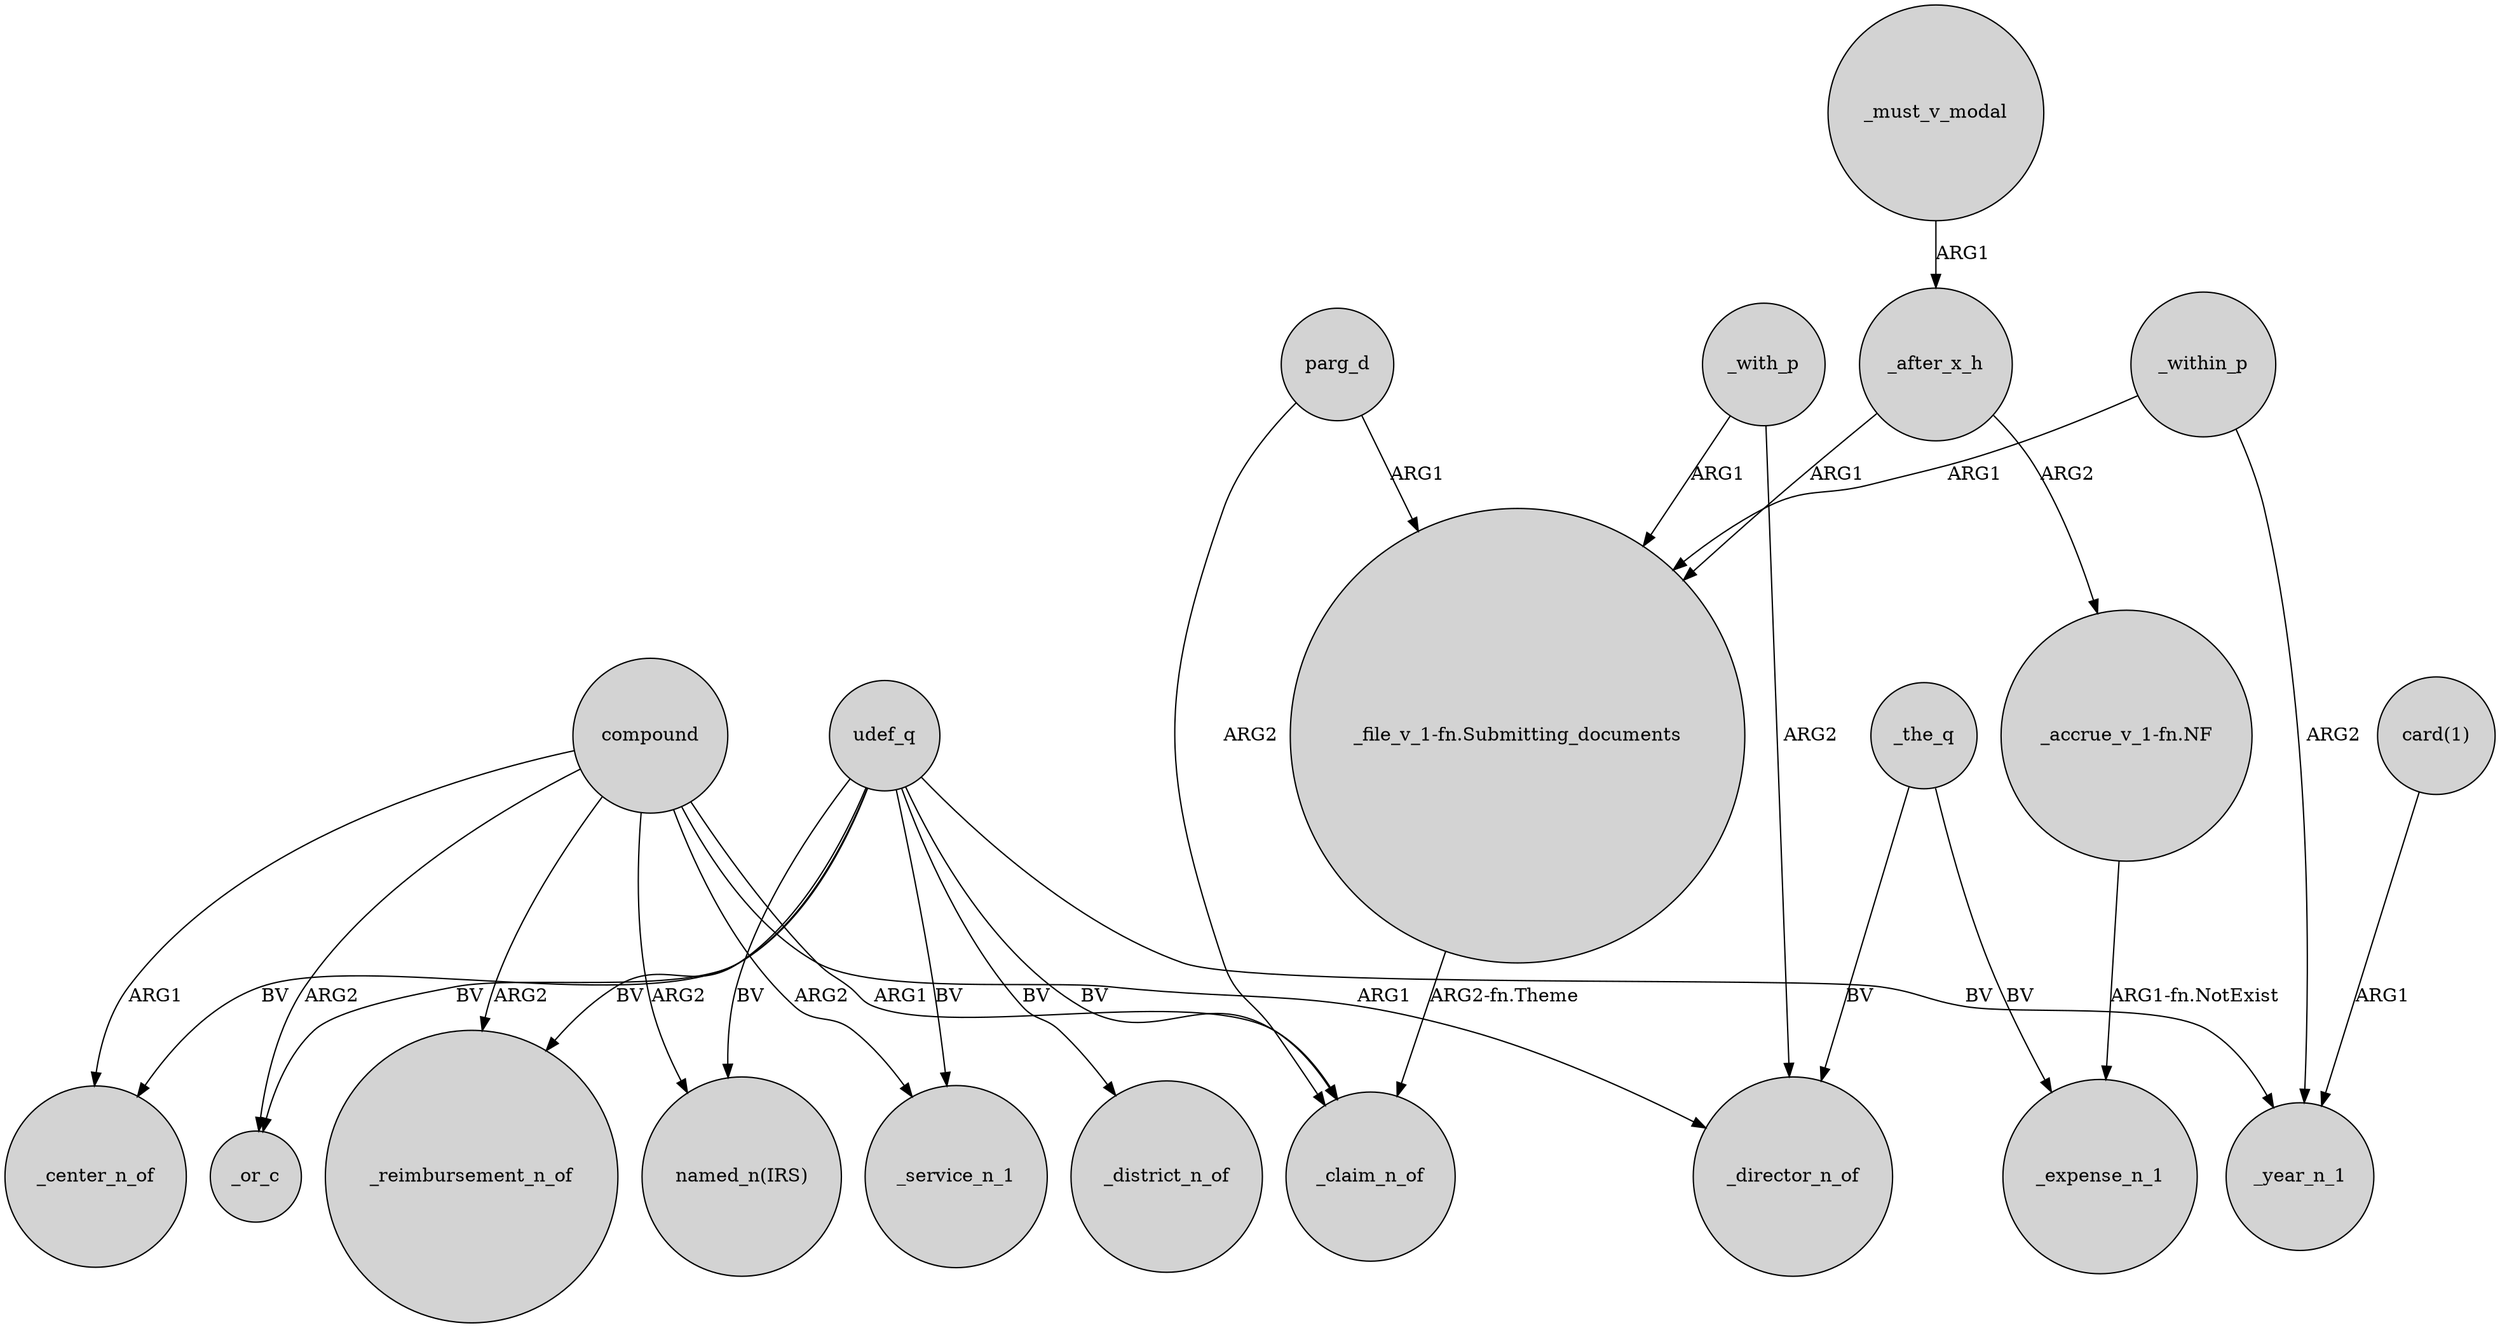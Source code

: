 digraph {
	node [shape=circle style=filled]
	compound -> _or_c [label=ARG2]
	_after_x_h -> "_accrue_v_1-fn.NF" [label=ARG2]
	"_accrue_v_1-fn.NF" -> _expense_n_1 [label="ARG1-fn.NotExist"]
	_within_p -> _year_n_1 [label=ARG2]
	compound -> _service_n_1 [label=ARG2]
	compound -> _claim_n_of [label=ARG1]
	_must_v_modal -> _after_x_h [label=ARG1]
	_within_p -> "_file_v_1-fn.Submitting_documents" [label=ARG1]
	parg_d -> "_file_v_1-fn.Submitting_documents" [label=ARG1]
	_with_p -> "_file_v_1-fn.Submitting_documents" [label=ARG1]
	udef_q -> _or_c [label=BV]
	_the_q -> _expense_n_1 [label=BV]
	udef_q -> _center_n_of [label=BV]
	_with_p -> _director_n_of [label=ARG2]
	"_file_v_1-fn.Submitting_documents" -> _claim_n_of [label="ARG2-fn.Theme"]
	udef_q -> _service_n_1 [label=BV]
	udef_q -> _reimbursement_n_of [label=BV]
	compound -> _center_n_of [label=ARG1]
	compound -> "named_n(IRS)" [label=ARG2]
	parg_d -> _claim_n_of [label=ARG2]
	"card(1)" -> _year_n_1 [label=ARG1]
	udef_q -> _year_n_1 [label=BV]
	udef_q -> "named_n(IRS)" [label=BV]
	_the_q -> _director_n_of [label=BV]
	udef_q -> _district_n_of [label=BV]
	udef_q -> _claim_n_of [label=BV]
	compound -> _director_n_of [label=ARG1]
	compound -> _reimbursement_n_of [label=ARG2]
	_after_x_h -> "_file_v_1-fn.Submitting_documents" [label=ARG1]
}
